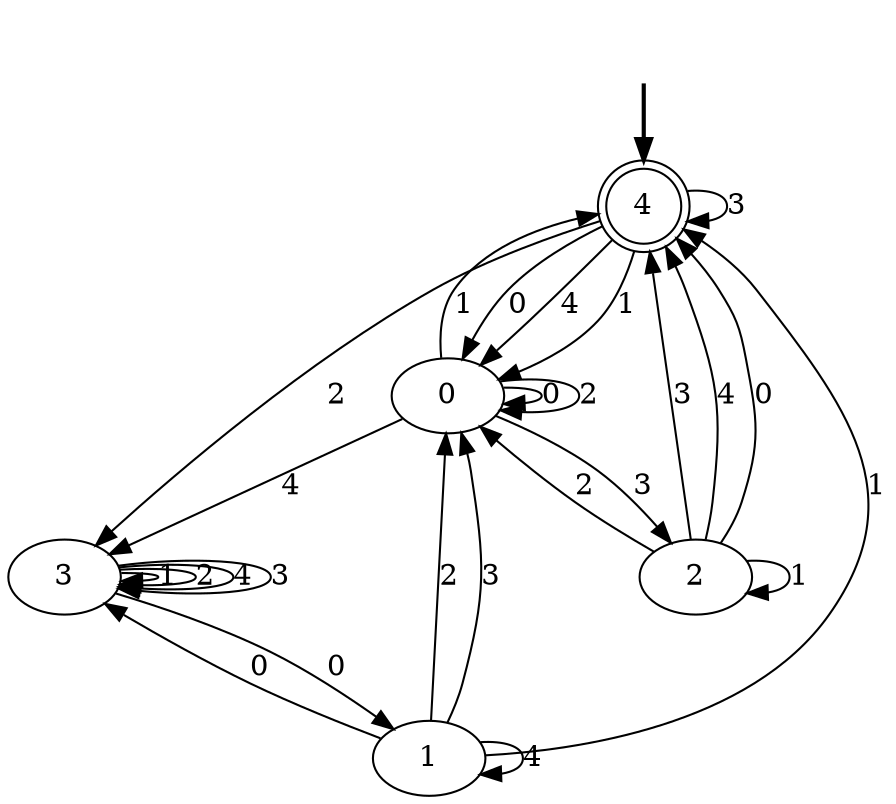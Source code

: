 digraph {
	fake [style=invisible]
	0
	1
	2
	3
	4 [root=true shape=doublecircle]
	fake -> 4 [style=bold]
	3 -> 3 [label=1]
	1 -> 4 [label=1]
	3 -> 3 [label=2]
	4 -> 0 [label=0]
	0 -> 2 [label=3]
	4 -> 3 [label=2]
	4 -> 0 [label=1]
	0 -> 0 [label=0]
	4 -> 4 [label=3]
	0 -> 0 [label=2]
	1 -> 3 [label=0]
	2 -> 0 [label=2]
	1 -> 0 [label=2]
	4 -> 0 [label=4]
	2 -> 4 [label=3]
	3 -> 1 [label=0]
	1 -> 1 [label=4]
	3 -> 3 [label=4]
	3 -> 3 [label=3]
	2 -> 4 [label=4]
	2 -> 2 [label=1]
	1 -> 0 [label=3]
	0 -> 3 [label=4]
	0 -> 4 [label=1]
	2 -> 4 [label=0]
}
